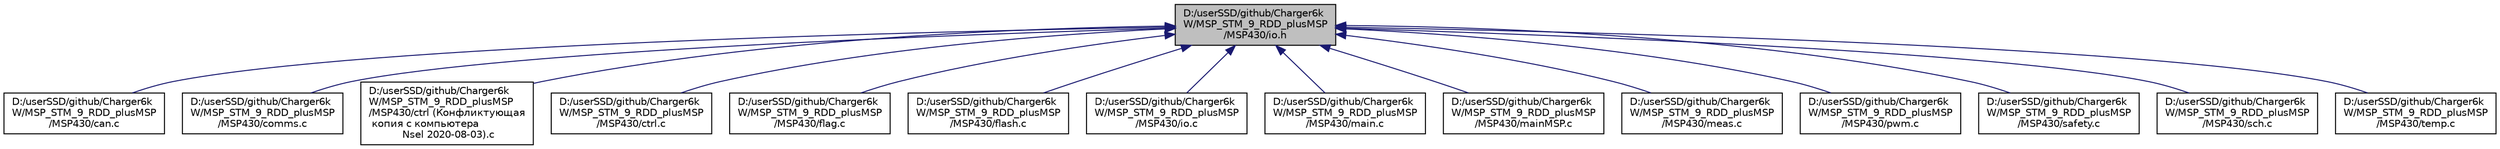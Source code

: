 digraph "D:/userSSD/github/Charger6kW/MSP_STM_9_RDD_plusMSP/MSP430/io.h"
{
 // LATEX_PDF_SIZE
  edge [fontname="Helvetica",fontsize="10",labelfontname="Helvetica",labelfontsize="10"];
  node [fontname="Helvetica",fontsize="10",shape=record];
  Node1 [label="D:/userSSD/github/Charger6k\lW/MSP_STM_9_RDD_plusMSP\l/MSP430/io.h",height=0.2,width=0.4,color="black", fillcolor="grey75", style="filled", fontcolor="black",tooltip=" "];
  Node1 -> Node2 [dir="back",color="midnightblue",fontsize="10",style="solid"];
  Node2 [label="D:/userSSD/github/Charger6k\lW/MSP_STM_9_RDD_plusMSP\l/MSP430/can.c",height=0.2,width=0.4,color="black", fillcolor="white", style="filled",URL="$can_8c.html",tooltip=" "];
  Node1 -> Node3 [dir="back",color="midnightblue",fontsize="10",style="solid"];
  Node3 [label="D:/userSSD/github/Charger6k\lW/MSP_STM_9_RDD_plusMSP\l/MSP430/comms.c",height=0.2,width=0.4,color="black", fillcolor="white", style="filled",URL="$comms_8c.html",tooltip=" "];
  Node1 -> Node4 [dir="back",color="midnightblue",fontsize="10",style="solid"];
  Node4 [label="D:/userSSD/github/Charger6k\lW/MSP_STM_9_RDD_plusMSP\l/MSP430/ctrl (Конфликтующая\l копия с компьютера\l Nsel 2020-08-03).c",height=0.2,width=0.4,color="black", fillcolor="white", style="filled",URL="$ctrl_01_07_xD0_x9A_xD0_xBE_xD0_xBD_xD1_x84_xD0_xBB_xD0_xB8_xD0_xBA_xD1_x82_xD1_x83_xD1_x8E_xD1_x289479354af9cbc005bd3481d783ccac.html",tooltip=" "];
  Node1 -> Node5 [dir="back",color="midnightblue",fontsize="10",style="solid"];
  Node5 [label="D:/userSSD/github/Charger6k\lW/MSP_STM_9_RDD_plusMSP\l/MSP430/ctrl.c",height=0.2,width=0.4,color="black", fillcolor="white", style="filled",URL="$ctrl_8c.html",tooltip=" "];
  Node1 -> Node6 [dir="back",color="midnightblue",fontsize="10",style="solid"];
  Node6 [label="D:/userSSD/github/Charger6k\lW/MSP_STM_9_RDD_plusMSP\l/MSP430/flag.c",height=0.2,width=0.4,color="black", fillcolor="white", style="filled",URL="$flag_8c.html",tooltip=" "];
  Node1 -> Node7 [dir="back",color="midnightblue",fontsize="10",style="solid"];
  Node7 [label="D:/userSSD/github/Charger6k\lW/MSP_STM_9_RDD_plusMSP\l/MSP430/flash.c",height=0.2,width=0.4,color="black", fillcolor="white", style="filled",URL="$flash_8c.html",tooltip=" "];
  Node1 -> Node8 [dir="back",color="midnightblue",fontsize="10",style="solid"];
  Node8 [label="D:/userSSD/github/Charger6k\lW/MSP_STM_9_RDD_plusMSP\l/MSP430/io.c",height=0.2,width=0.4,color="black", fillcolor="white", style="filled",URL="$io_8c.html",tooltip=" "];
  Node1 -> Node9 [dir="back",color="midnightblue",fontsize="10",style="solid"];
  Node9 [label="D:/userSSD/github/Charger6k\lW/MSP_STM_9_RDD_plusMSP\l/MSP430/main.c",height=0.2,width=0.4,color="black", fillcolor="white", style="filled",URL="$main_8c.html",tooltip=" "];
  Node1 -> Node10 [dir="back",color="midnightblue",fontsize="10",style="solid"];
  Node10 [label="D:/userSSD/github/Charger6k\lW/MSP_STM_9_RDD_plusMSP\l/MSP430/mainMSP.c",height=0.2,width=0.4,color="black", fillcolor="white", style="filled",URL="$main_m_s_p_8c.html",tooltip=" "];
  Node1 -> Node11 [dir="back",color="midnightblue",fontsize="10",style="solid"];
  Node11 [label="D:/userSSD/github/Charger6k\lW/MSP_STM_9_RDD_plusMSP\l/MSP430/meas.c",height=0.2,width=0.4,color="black", fillcolor="white", style="filled",URL="$meas_8c.html",tooltip=" "];
  Node1 -> Node12 [dir="back",color="midnightblue",fontsize="10",style="solid"];
  Node12 [label="D:/userSSD/github/Charger6k\lW/MSP_STM_9_RDD_plusMSP\l/MSP430/pwm.c",height=0.2,width=0.4,color="black", fillcolor="white", style="filled",URL="$pwm_8c.html",tooltip=" "];
  Node1 -> Node13 [dir="back",color="midnightblue",fontsize="10",style="solid"];
  Node13 [label="D:/userSSD/github/Charger6k\lW/MSP_STM_9_RDD_plusMSP\l/MSP430/safety.c",height=0.2,width=0.4,color="black", fillcolor="white", style="filled",URL="$safety_8c.html",tooltip=" "];
  Node1 -> Node14 [dir="back",color="midnightblue",fontsize="10",style="solid"];
  Node14 [label="D:/userSSD/github/Charger6k\lW/MSP_STM_9_RDD_plusMSP\l/MSP430/sch.c",height=0.2,width=0.4,color="black", fillcolor="white", style="filled",URL="$sch_8c.html",tooltip=" "];
  Node1 -> Node15 [dir="back",color="midnightblue",fontsize="10",style="solid"];
  Node15 [label="D:/userSSD/github/Charger6k\lW/MSP_STM_9_RDD_plusMSP\l/MSP430/temp.c",height=0.2,width=0.4,color="black", fillcolor="white", style="filled",URL="$temp_8c.html",tooltip=" "];
}
